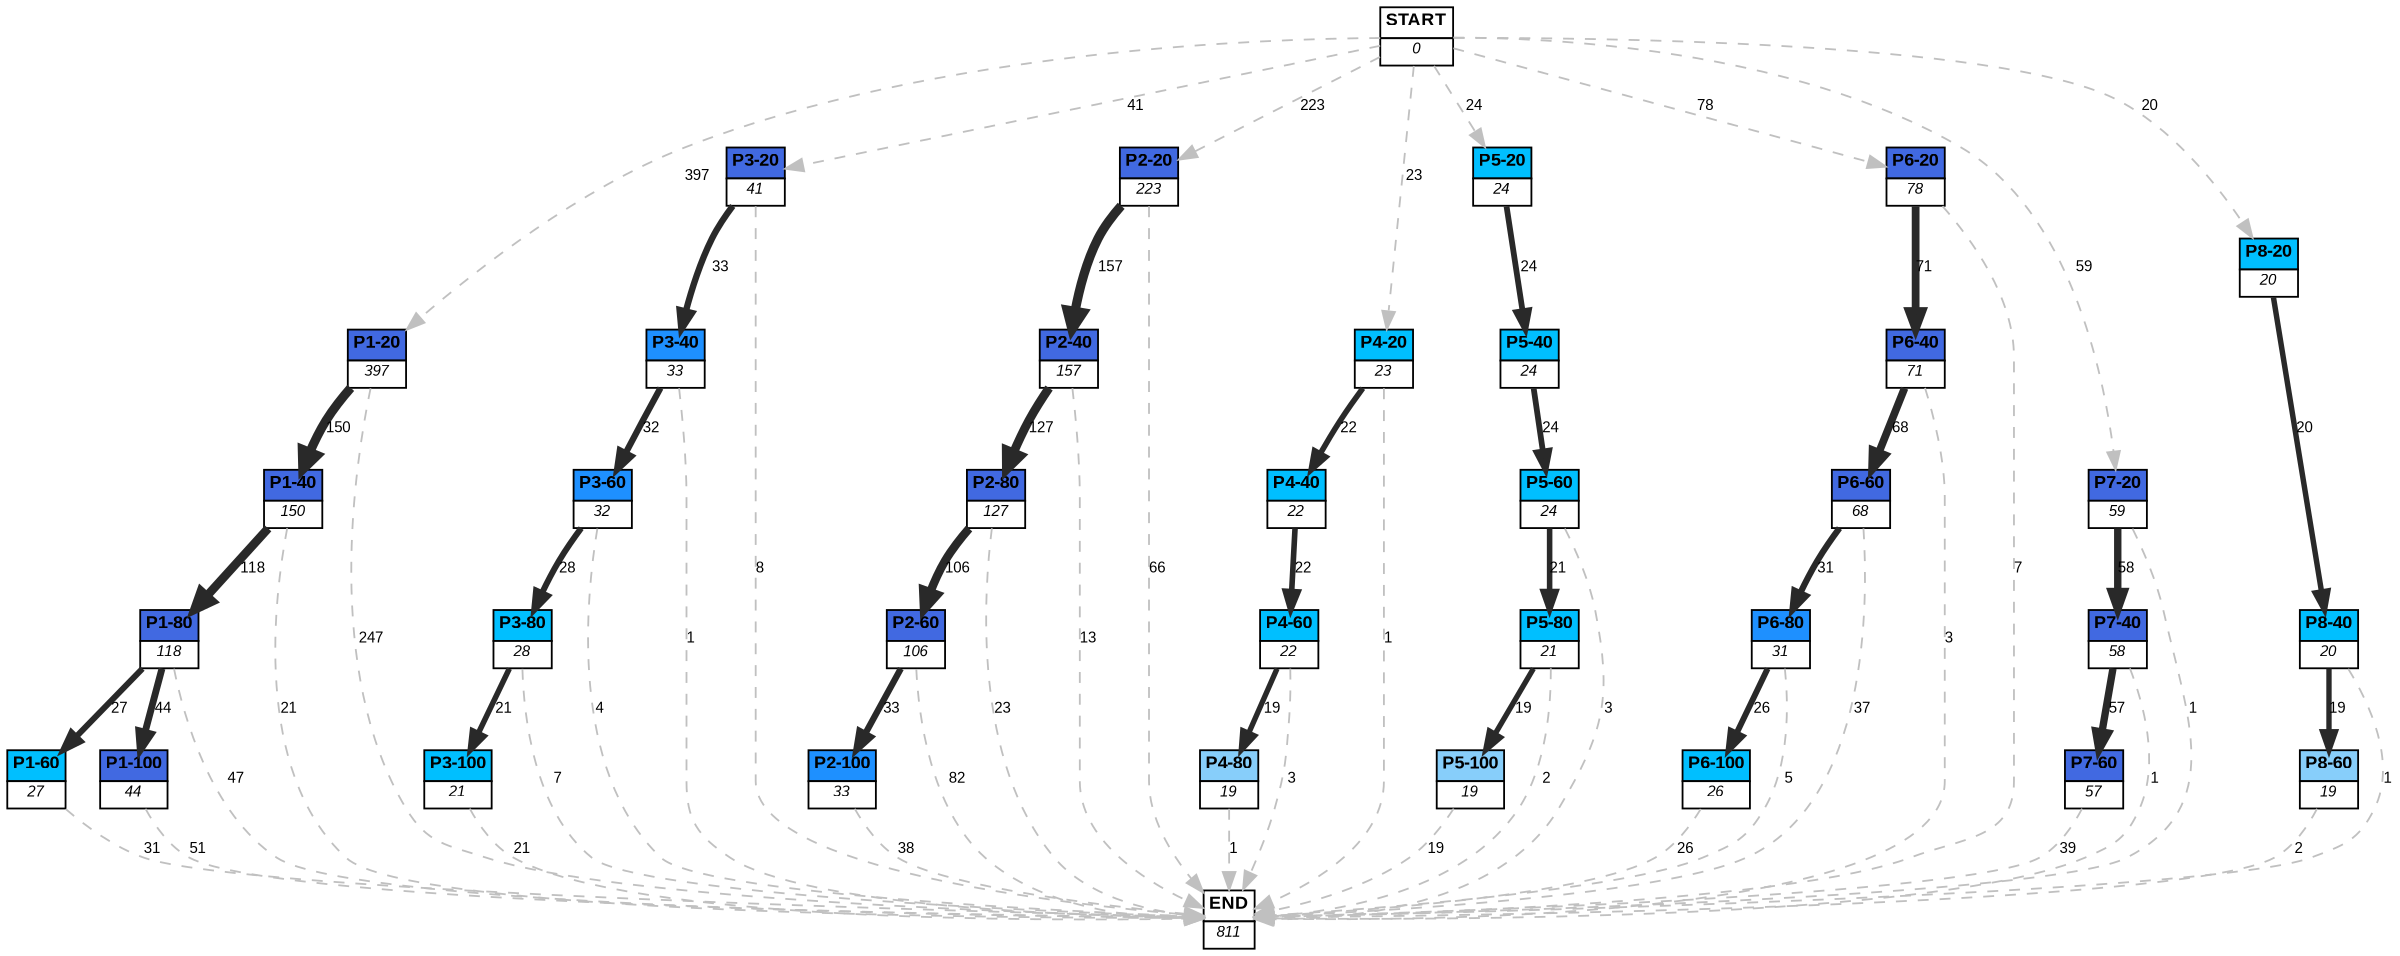 digraph graphname {
	dpi = 150
	size="16,11!";
	margin = 0;
"P1-20" [shape=plain, label=<<table border="0" cellborder="1" cellspacing="0"><tr><td bgcolor="royalblue"><FONT face="Arial" POINT-SIZE="10"><b>P1-20</b></FONT></td></tr><tr><td bgcolor="white"><FONT face="Arial" POINT-SIZE="8"><i>397</i></FONT></td></tr></table>>]
"P1-40" [shape=plain, label=<<table border="0" cellborder="1" cellspacing="0"><tr><td bgcolor="royalblue"><FONT face="Arial" POINT-SIZE="10"><b>P1-40</b></FONT></td></tr><tr><td bgcolor="white"><FONT face="Arial" POINT-SIZE="8"><i>150</i></FONT></td></tr></table>>]
"P1-60" [shape=plain, label=<<table border="0" cellborder="1" cellspacing="0"><tr><td bgcolor="deepskyblue"><FONT face="Arial" POINT-SIZE="10"><b>P1-60</b></FONT></td></tr><tr><td bgcolor="white"><FONT face="Arial" POINT-SIZE="8"><i>27</i></FONT></td></tr></table>>]
"P1-80" [shape=plain, label=<<table border="0" cellborder="1" cellspacing="0"><tr><td bgcolor="royalblue"><FONT face="Arial" POINT-SIZE="10"><b>P1-80</b></FONT></td></tr><tr><td bgcolor="white"><FONT face="Arial" POINT-SIZE="8"><i>118</i></FONT></td></tr></table>>]
"P1-100" [shape=plain, label=<<table border="0" cellborder="1" cellspacing="0"><tr><td bgcolor="royalblue"><FONT face="Arial" POINT-SIZE="10"><b>P1-100</b></FONT></td></tr><tr><td bgcolor="white"><FONT face="Arial" POINT-SIZE="8"><i>44</i></FONT></td></tr></table>>]
"P3-20" [shape=plain, label=<<table border="0" cellborder="1" cellspacing="0"><tr><td bgcolor="royalblue"><FONT face="Arial" POINT-SIZE="10"><b>P3-20</b></FONT></td></tr><tr><td bgcolor="white"><FONT face="Arial" POINT-SIZE="8"><i>41</i></FONT></td></tr></table>>]
"P3-40" [shape=plain, label=<<table border="0" cellborder="1" cellspacing="0"><tr><td bgcolor="dodgerblue"><FONT face="Arial" POINT-SIZE="10"><b>P3-40</b></FONT></td></tr><tr><td bgcolor="white"><FONT face="Arial" POINT-SIZE="8"><i>33</i></FONT></td></tr></table>>]
"P2-20" [shape=plain, label=<<table border="0" cellborder="1" cellspacing="0"><tr><td bgcolor="royalblue"><FONT face="Arial" POINT-SIZE="10"><b>P2-20</b></FONT></td></tr><tr><td bgcolor="white"><FONT face="Arial" POINT-SIZE="8"><i>223</i></FONT></td></tr></table>>]
"P2-40" [shape=plain, label=<<table border="0" cellborder="1" cellspacing="0"><tr><td bgcolor="royalblue"><FONT face="Arial" POINT-SIZE="10"><b>P2-40</b></FONT></td></tr><tr><td bgcolor="white"><FONT face="Arial" POINT-SIZE="8"><i>157</i></FONT></td></tr></table>>]
"P2-80" [shape=plain, label=<<table border="0" cellborder="1" cellspacing="0"><tr><td bgcolor="royalblue"><FONT face="Arial" POINT-SIZE="10"><b>P2-80</b></FONT></td></tr><tr><td bgcolor="white"><FONT face="Arial" POINT-SIZE="8"><i>127</i></FONT></td></tr></table>>]
"P2-60" [shape=plain, label=<<table border="0" cellborder="1" cellspacing="0"><tr><td bgcolor="royalblue"><FONT face="Arial" POINT-SIZE="10"><b>P2-60</b></FONT></td></tr><tr><td bgcolor="white"><FONT face="Arial" POINT-SIZE="8"><i>106</i></FONT></td></tr></table>>]
"P3-60" [shape=plain, label=<<table border="0" cellborder="1" cellspacing="0"><tr><td bgcolor="dodgerblue"><FONT face="Arial" POINT-SIZE="10"><b>P3-60</b></FONT></td></tr><tr><td bgcolor="white"><FONT face="Arial" POINT-SIZE="8"><i>32</i></FONT></td></tr></table>>]
"P3-80" [shape=plain, label=<<table border="0" cellborder="1" cellspacing="0"><tr><td bgcolor="deepskyblue"><FONT face="Arial" POINT-SIZE="10"><b>P3-80</b></FONT></td></tr><tr><td bgcolor="white"><FONT face="Arial" POINT-SIZE="8"><i>28</i></FONT></td></tr></table>>]
"P4-20" [shape=plain, label=<<table border="0" cellborder="1" cellspacing="0"><tr><td bgcolor="deepskyblue"><FONT face="Arial" POINT-SIZE="10"><b>P4-20</b></FONT></td></tr><tr><td bgcolor="white"><FONT face="Arial" POINT-SIZE="8"><i>23</i></FONT></td></tr></table>>]
"P4-40" [shape=plain, label=<<table border="0" cellborder="1" cellspacing="0"><tr><td bgcolor="deepskyblue"><FONT face="Arial" POINT-SIZE="10"><b>P4-40</b></FONT></td></tr><tr><td bgcolor="white"><FONT face="Arial" POINT-SIZE="8"><i>22</i></FONT></td></tr></table>>]
"P4-60" [shape=plain, label=<<table border="0" cellborder="1" cellspacing="0"><tr><td bgcolor="deepskyblue"><FONT face="Arial" POINT-SIZE="10"><b>P4-60</b></FONT></td></tr><tr><td bgcolor="white"><FONT face="Arial" POINT-SIZE="8"><i>22</i></FONT></td></tr></table>>]
"P4-80" [shape=plain, label=<<table border="0" cellborder="1" cellspacing="0"><tr><td bgcolor="lightskyblue"><FONT face="Arial" POINT-SIZE="10"><b>P4-80</b></FONT></td></tr><tr><td bgcolor="white"><FONT face="Arial" POINT-SIZE="8"><i>19</i></FONT></td></tr></table>>]
"P5-20" [shape=plain, label=<<table border="0" cellborder="1" cellspacing="0"><tr><td bgcolor="deepskyblue"><FONT face="Arial" POINT-SIZE="10"><b>P5-20</b></FONT></td></tr><tr><td bgcolor="white"><FONT face="Arial" POINT-SIZE="8"><i>24</i></FONT></td></tr></table>>]
"P5-40" [shape=plain, label=<<table border="0" cellborder="1" cellspacing="0"><tr><td bgcolor="deepskyblue"><FONT face="Arial" POINT-SIZE="10"><b>P5-40</b></FONT></td></tr><tr><td bgcolor="white"><FONT face="Arial" POINT-SIZE="8"><i>24</i></FONT></td></tr></table>>]
"P5-60" [shape=plain, label=<<table border="0" cellborder="1" cellspacing="0"><tr><td bgcolor="deepskyblue"><FONT face="Arial" POINT-SIZE="10"><b>P5-60</b></FONT></td></tr><tr><td bgcolor="white"><FONT face="Arial" POINT-SIZE="8"><i>24</i></FONT></td></tr></table>>]
"P5-80" [shape=plain, label=<<table border="0" cellborder="1" cellspacing="0"><tr><td bgcolor="deepskyblue"><FONT face="Arial" POINT-SIZE="10"><b>P5-80</b></FONT></td></tr><tr><td bgcolor="white"><FONT face="Arial" POINT-SIZE="8"><i>21</i></FONT></td></tr></table>>]
"P6-20" [shape=plain, label=<<table border="0" cellborder="1" cellspacing="0"><tr><td bgcolor="royalblue"><FONT face="Arial" POINT-SIZE="10"><b>P6-20</b></FONT></td></tr><tr><td bgcolor="white"><FONT face="Arial" POINT-SIZE="8"><i>78</i></FONT></td></tr></table>>]
"P6-40" [shape=plain, label=<<table border="0" cellborder="1" cellspacing="0"><tr><td bgcolor="royalblue"><FONT face="Arial" POINT-SIZE="10"><b>P6-40</b></FONT></td></tr><tr><td bgcolor="white"><FONT face="Arial" POINT-SIZE="8"><i>71</i></FONT></td></tr></table>>]
"P6-60" [shape=plain, label=<<table border="0" cellborder="1" cellspacing="0"><tr><td bgcolor="royalblue"><FONT face="Arial" POINT-SIZE="10"><b>P6-60</b></FONT></td></tr><tr><td bgcolor="white"><FONT face="Arial" POINT-SIZE="8"><i>68</i></FONT></td></tr></table>>]
"P6-80" [shape=plain, label=<<table border="0" cellborder="1" cellspacing="0"><tr><td bgcolor="dodgerblue"><FONT face="Arial" POINT-SIZE="10"><b>P6-80</b></FONT></td></tr><tr><td bgcolor="white"><FONT face="Arial" POINT-SIZE="8"><i>31</i></FONT></td></tr></table>>]
"P7-20" [shape=plain, label=<<table border="0" cellborder="1" cellspacing="0"><tr><td bgcolor="royalblue"><FONT face="Arial" POINT-SIZE="10"><b>P7-20</b></FONT></td></tr><tr><td bgcolor="white"><FONT face="Arial" POINT-SIZE="8"><i>59</i></FONT></td></tr></table>>]
"P7-40" [shape=plain, label=<<table border="0" cellborder="1" cellspacing="0"><tr><td bgcolor="royalblue"><FONT face="Arial" POINT-SIZE="10"><b>P7-40</b></FONT></td></tr><tr><td bgcolor="white"><FONT face="Arial" POINT-SIZE="8"><i>58</i></FONT></td></tr></table>>]
"P7-60" [shape=plain, label=<<table border="0" cellborder="1" cellspacing="0"><tr><td bgcolor="royalblue"><FONT face="Arial" POINT-SIZE="10"><b>P7-60</b></FONT></td></tr><tr><td bgcolor="white"><FONT face="Arial" POINT-SIZE="8"><i>57</i></FONT></td></tr></table>>]
"P8-20" [shape=plain, label=<<table border="0" cellborder="1" cellspacing="0"><tr><td bgcolor="deepskyblue"><FONT face="Arial" POINT-SIZE="10"><b>P8-20</b></FONT></td></tr><tr><td bgcolor="white"><FONT face="Arial" POINT-SIZE="8"><i>20</i></FONT></td></tr></table>>]
"P8-40" [shape=plain, label=<<table border="0" cellborder="1" cellspacing="0"><tr><td bgcolor="deepskyblue"><FONT face="Arial" POINT-SIZE="10"><b>P8-40</b></FONT></td></tr><tr><td bgcolor="white"><FONT face="Arial" POINT-SIZE="8"><i>20</i></FONT></td></tr></table>>]
"P8-60" [shape=plain, label=<<table border="0" cellborder="1" cellspacing="0"><tr><td bgcolor="lightskyblue"><FONT face="Arial" POINT-SIZE="10"><b>P8-60</b></FONT></td></tr><tr><td bgcolor="white"><FONT face="Arial" POINT-SIZE="8"><i>19</i></FONT></td></tr></table>>]
"P2-100" [shape=plain, label=<<table border="0" cellborder="1" cellspacing="0"><tr><td bgcolor="dodgerblue"><FONT face="Arial" POINT-SIZE="10"><b>P2-100</b></FONT></td></tr><tr><td bgcolor="white"><FONT face="Arial" POINT-SIZE="8"><i>33</i></FONT></td></tr></table>>]
"P3-100" [shape=plain, label=<<table border="0" cellborder="1" cellspacing="0"><tr><td bgcolor="deepskyblue"><FONT face="Arial" POINT-SIZE="10"><b>P3-100</b></FONT></td></tr><tr><td bgcolor="white"><FONT face="Arial" POINT-SIZE="8"><i>21</i></FONT></td></tr></table>>]
"P5-100" [shape=plain, label=<<table border="0" cellborder="1" cellspacing="0"><tr><td bgcolor="lightskyblue"><FONT face="Arial" POINT-SIZE="10"><b>P5-100</b></FONT></td></tr><tr><td bgcolor="white"><FONT face="Arial" POINT-SIZE="8"><i>19</i></FONT></td></tr></table>>]
"P6-100" [shape=plain, label=<<table border="0" cellborder="1" cellspacing="0"><tr><td bgcolor="deepskyblue"><FONT face="Arial" POINT-SIZE="10"><b>P6-100</b></FONT></td></tr><tr><td bgcolor="white"><FONT face="Arial" POINT-SIZE="8"><i>26</i></FONT></td></tr></table>>]
"START" [shape=plain, label=<<table border="0" cellborder="1" cellspacing="0"><tr><td bgcolor="white"><FONT face="Arial" POINT-SIZE="10"><b>START</b></FONT></td></tr><tr><td bgcolor="white"><FONT face="Arial" POINT-SIZE="8"><i>0</i></FONT></td></tr></table>>]
"END" [shape=plain, label=<<table border="0" cellborder="1" cellspacing="0"><tr><td bgcolor="white"><FONT face="Arial" POINT-SIZE="10"><b>END</b></FONT></td></tr><tr><td bgcolor="white"><FONT face="Arial" POINT-SIZE="8"><i>811</i></FONT></td></tr></table>>]
"P1-20" -> "P1-40" [ color=grey16 penwidth = "5.0106352940962555"label ="150" labelfloat=false fontname="Arial" fontsize=8]
"P1-20" -> "END" [ style = dashed color=grey label ="247" labelfloat=false fontname="Arial" fontsize=8]
"P1-40" -> "P1-80" [ color=grey16 penwidth = "4.770684624465665"label ="118" labelfloat=false fontname="Arial" fontsize=8]
"P1-40" -> "END" [ style = dashed color=grey label ="21" labelfloat=false fontname="Arial" fontsize=8]
"P1-60" -> "END" [ style = dashed color=grey label ="31" labelfloat=false fontname="Arial" fontsize=8]
"P1-80" -> "P1-60" [ color=grey16 penwidth = "3.295836866004329"label ="27" labelfloat=false fontname="Arial" fontsize=8]
"P1-80" -> "P1-100" [ color=grey16 penwidth = "3.784189633918261"label ="44" labelfloat=false fontname="Arial" fontsize=8]
"P1-80" -> "END" [ style = dashed color=grey label ="47" labelfloat=false fontname="Arial" fontsize=8]
"P1-100" -> "END" [ style = dashed color=grey label ="51" labelfloat=false fontname="Arial" fontsize=8]
"P3-20" -> "P3-40" [ color=grey16 penwidth = "3.4965075614664802"label ="33" labelfloat=false fontname="Arial" fontsize=8]
"P3-20" -> "END" [ style = dashed color=grey label ="8" labelfloat=false fontname="Arial" fontsize=8]
"P3-40" -> "P3-60" [ color=grey16 penwidth = "3.4657359027997265"label ="32" labelfloat=false fontname="Arial" fontsize=8]
"P3-40" -> "END" [ style = dashed color=grey label ="1" labelfloat=false fontname="Arial" fontsize=8]
"P2-20" -> "P2-40" [ color=grey16 penwidth = "5.056245805348308"label ="157" labelfloat=false fontname="Arial" fontsize=8]
"P2-20" -> "END" [ style = dashed color=grey label ="66" labelfloat=false fontname="Arial" fontsize=8]
"P2-40" -> "P2-80" [ color=grey16 penwidth = "4.844187086458591"label ="127" labelfloat=false fontname="Arial" fontsize=8]
"P2-40" -> "END" [ style = dashed color=grey label ="13" labelfloat=false fontname="Arial" fontsize=8]
"P2-80" -> "P2-60" [ color=grey16 penwidth = "4.663439094112067"label ="106" labelfloat=false fontname="Arial" fontsize=8]
"P2-80" -> "END" [ style = dashed color=grey label ="23" labelfloat=false fontname="Arial" fontsize=8]
"P2-60" -> "P2-100" [ color=grey16 penwidth = "3.4965075614664802"label ="33" labelfloat=false fontname="Arial" fontsize=8]
"P2-60" -> "END" [ style = dashed color=grey label ="82" labelfloat=false fontname="Arial" fontsize=8]
"P3-60" -> "P3-80" [ color=grey16 penwidth = "3.332204510175204"label ="28" labelfloat=false fontname="Arial" fontsize=8]
"P3-60" -> "END" [ style = dashed color=grey label ="4" labelfloat=false fontname="Arial" fontsize=8]
"P3-80" -> "P3-100" [ color=grey16 penwidth = "3.044522437723423"label ="21" labelfloat=false fontname="Arial" fontsize=8]
"P3-80" -> "END" [ style = dashed color=grey label ="7" labelfloat=false fontname="Arial" fontsize=8]
"P4-20" -> "P4-40" [ color=grey16 penwidth = "3.091042453358316"label ="22" labelfloat=false fontname="Arial" fontsize=8]
"P4-20" -> "END" [ style = dashed color=grey label ="1" labelfloat=false fontname="Arial" fontsize=8]
"P4-40" -> "P4-60" [ color=grey16 penwidth = "3.091042453358316"label ="22" labelfloat=false fontname="Arial" fontsize=8]
"P4-60" -> "P4-80" [ color=grey16 penwidth = "2.9444389791664403"label ="19" labelfloat=false fontname="Arial" fontsize=8]
"P4-60" -> "END" [ style = dashed color=grey label ="3" labelfloat=false fontname="Arial" fontsize=8]
"P4-80" -> "END" [ style = dashed color=grey label ="1" labelfloat=false fontname="Arial" fontsize=8]
"P5-20" -> "P5-40" [ color=grey16 penwidth = "3.1780538303479458"label ="24" labelfloat=false fontname="Arial" fontsize=8]
"P5-40" -> "P5-60" [ color=grey16 penwidth = "3.1780538303479458"label ="24" labelfloat=false fontname="Arial" fontsize=8]
"P5-60" -> "P5-80" [ color=grey16 penwidth = "3.044522437723423"label ="21" labelfloat=false fontname="Arial" fontsize=8]
"P5-60" -> "END" [ style = dashed color=grey label ="3" labelfloat=false fontname="Arial" fontsize=8]
"P5-80" -> "P5-100" [ color=grey16 penwidth = "2.9444389791664403"label ="19" labelfloat=false fontname="Arial" fontsize=8]
"P5-80" -> "END" [ style = dashed color=grey label ="2" labelfloat=false fontname="Arial" fontsize=8]
"P6-20" -> "P6-40" [ color=grey16 penwidth = "4.2626798770413155"label ="71" labelfloat=false fontname="Arial" fontsize=8]
"P6-20" -> "END" [ style = dashed color=grey label ="7" labelfloat=false fontname="Arial" fontsize=8]
"P6-40" -> "P6-60" [ color=grey16 penwidth = "4.219507705176107"label ="68" labelfloat=false fontname="Arial" fontsize=8]
"P6-40" -> "END" [ style = dashed color=grey label ="3" labelfloat=false fontname="Arial" fontsize=8]
"P6-60" -> "P6-80" [ color=grey16 penwidth = "3.4339872044851463"label ="31" labelfloat=false fontname="Arial" fontsize=8]
"P6-60" -> "END" [ style = dashed color=grey label ="37" labelfloat=false fontname="Arial" fontsize=8]
"P6-80" -> "P6-100" [ color=grey16 penwidth = "3.258096538021482"label ="26" labelfloat=false fontname="Arial" fontsize=8]
"P6-80" -> "END" [ style = dashed color=grey label ="5" labelfloat=false fontname="Arial" fontsize=8]
"P7-20" -> "P7-40" [ color=grey16 penwidth = "4.060443010546419"label ="58" labelfloat=false fontname="Arial" fontsize=8]
"P7-20" -> "END" [ style = dashed color=grey label ="1" labelfloat=false fontname="Arial" fontsize=8]
"P7-40" -> "P7-60" [ color=grey16 penwidth = "4.04305126783455"label ="57" labelfloat=false fontname="Arial" fontsize=8]
"P7-40" -> "END" [ style = dashed color=grey label ="1" labelfloat=false fontname="Arial" fontsize=8]
"P7-60" -> "END" [ style = dashed color=grey label ="39" labelfloat=false fontname="Arial" fontsize=8]
"P8-20" -> "P8-40" [ color=grey16 penwidth = "2.995732273553991"label ="20" labelfloat=false fontname="Arial" fontsize=8]
"P8-40" -> "P8-60" [ color=grey16 penwidth = "2.9444389791664403"label ="19" labelfloat=false fontname="Arial" fontsize=8]
"P8-40" -> "END" [ style = dashed color=grey label ="1" labelfloat=false fontname="Arial" fontsize=8]
"P8-60" -> "END" [ style = dashed color=grey label ="2" labelfloat=false fontname="Arial" fontsize=8]
"P2-100" -> "END" [ style = dashed color=grey label ="38" labelfloat=false fontname="Arial" fontsize=8]
"P3-100" -> "END" [ style = dashed color=grey label ="21" labelfloat=false fontname="Arial" fontsize=8]
"P5-100" -> "END" [ style = dashed color=grey label ="19" labelfloat=false fontname="Arial" fontsize=8]
"P6-100" -> "END" [ style = dashed color=grey label ="26" labelfloat=false fontname="Arial" fontsize=8]
"START" -> "P1-20" [ style = dashed color=grey label ="397" labelfloat=false fontname="Arial" fontsize=8]
"START" -> "P3-20" [ style = dashed color=grey label ="41" labelfloat=false fontname="Arial" fontsize=8]
"START" -> "P2-20" [ style = dashed color=grey label ="223" labelfloat=false fontname="Arial" fontsize=8]
"START" -> "P4-20" [ style = dashed color=grey label ="23" labelfloat=false fontname="Arial" fontsize=8]
"START" -> "P5-20" [ style = dashed color=grey label ="24" labelfloat=false fontname="Arial" fontsize=8]
"START" -> "P6-20" [ style = dashed color=grey label ="78" labelfloat=false fontname="Arial" fontsize=8]
"START" -> "P7-20" [ style = dashed color=grey label ="59" labelfloat=false fontname="Arial" fontsize=8]
"START" -> "P8-20" [ style = dashed color=grey label ="20" labelfloat=false fontname="Arial" fontsize=8]
}